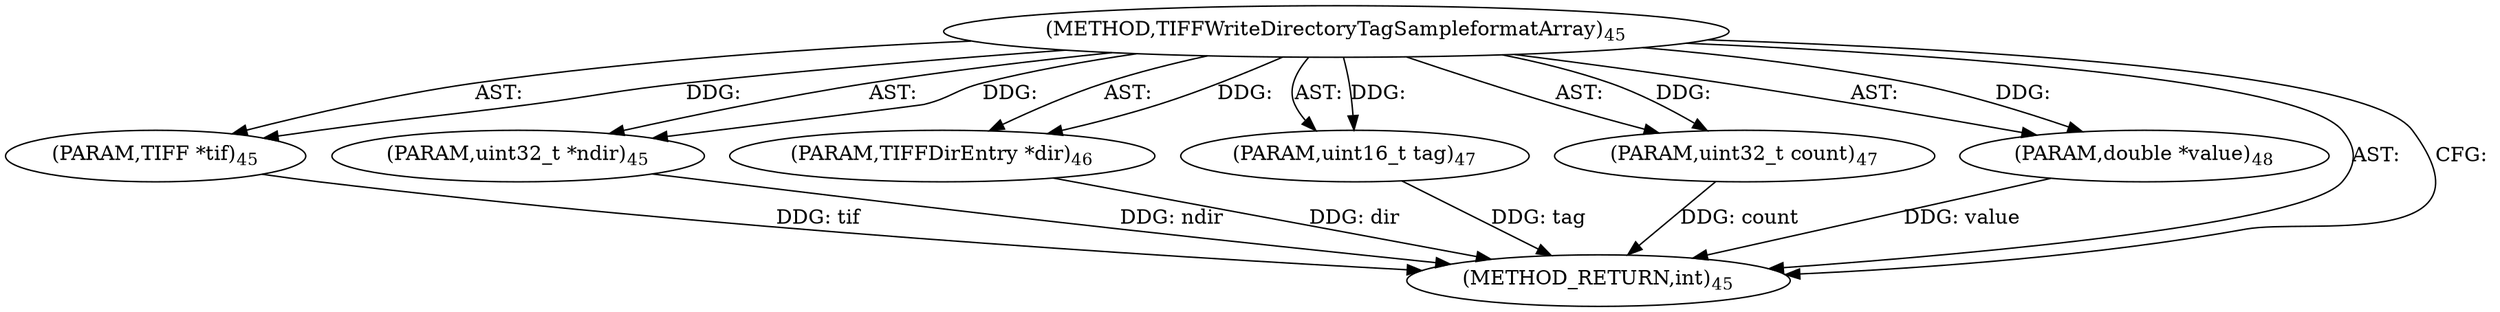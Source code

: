 digraph "TIFFWriteDirectoryTagSampleformatArray" {  
"63937" [label = <(METHOD,TIFFWriteDirectoryTagSampleformatArray)<SUB>45</SUB>> ]
"63938" [label = <(PARAM,TIFF *tif)<SUB>45</SUB>> ]
"63939" [label = <(PARAM,uint32_t *ndir)<SUB>45</SUB>> ]
"63940" [label = <(PARAM,TIFFDirEntry *dir)<SUB>46</SUB>> ]
"63941" [label = <(PARAM,uint16_t tag)<SUB>47</SUB>> ]
"63942" [label = <(PARAM,uint32_t count)<SUB>47</SUB>> ]
"63943" [label = <(PARAM,double *value)<SUB>48</SUB>> ]
"63944" [label = <(METHOD_RETURN,int)<SUB>45</SUB>> ]
  "63937" -> "63938"  [ label = "AST: "] 
  "63937" -> "63939"  [ label = "AST: "] 
  "63937" -> "63940"  [ label = "AST: "] 
  "63937" -> "63941"  [ label = "AST: "] 
  "63937" -> "63942"  [ label = "AST: "] 
  "63937" -> "63943"  [ label = "AST: "] 
  "63937" -> "63944"  [ label = "AST: "] 
  "63937" -> "63944"  [ label = "CFG: "] 
  "63938" -> "63944"  [ label = "DDG: tif"] 
  "63939" -> "63944"  [ label = "DDG: ndir"] 
  "63940" -> "63944"  [ label = "DDG: dir"] 
  "63941" -> "63944"  [ label = "DDG: tag"] 
  "63942" -> "63944"  [ label = "DDG: count"] 
  "63943" -> "63944"  [ label = "DDG: value"] 
  "63937" -> "63938"  [ label = "DDG: "] 
  "63937" -> "63939"  [ label = "DDG: "] 
  "63937" -> "63940"  [ label = "DDG: "] 
  "63937" -> "63941"  [ label = "DDG: "] 
  "63937" -> "63942"  [ label = "DDG: "] 
  "63937" -> "63943"  [ label = "DDG: "] 
}
